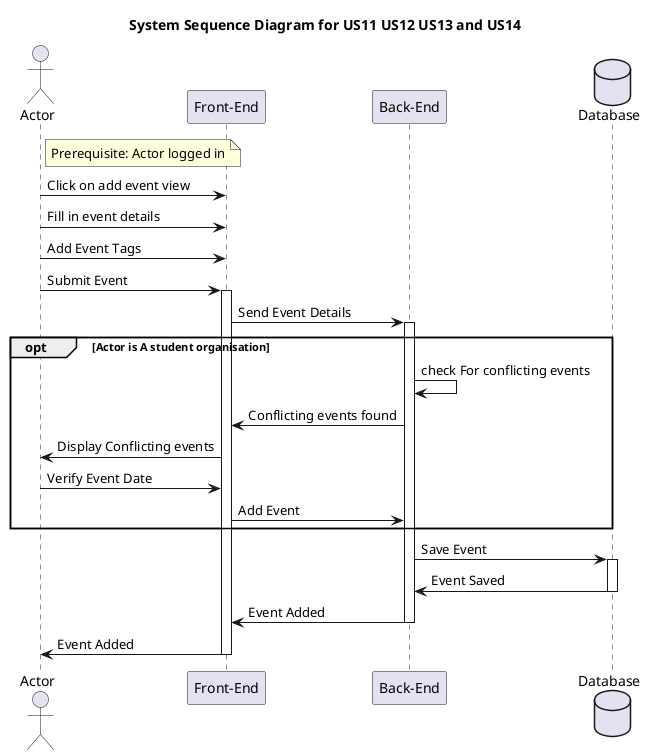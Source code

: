 @startuml "US8 US9 US10 System"
title System Sequence Diagram for US11 US12 US13 and US14

actor Actor as User
participant "Front-End" as FrontEnd 
participant "Back-End"  as BackEnd
database Database

note right of User: Prerequisite: Actor logged in 
User -> FrontEnd: Click on add event view
User -> FrontEnd: Fill in event details
User -> FrontEnd: Add Event Tags
User -> FrontEnd: Submit Event
activate FrontEnd
FrontEnd -> BackEnd: Send Event Details
activate BackEnd
opt Actor is A student organisation
BackEnd -> BackEnd: check For conflicting events
BackEnd -> FrontEnd: Conflicting events found
FrontEnd -> User: Display Conflicting events
User -> FrontEnd: Verify Event Date
FrontEnd -> BackEnd: Add Event
end
BackEnd -> Database: Save Event
activate Database
Database -> BackEnd: Event Saved
deactivate Database
BackEnd -> FrontEnd: Event Added
deactivate BackEnd
FrontEnd -> User: Event Added
deactivate FrontEnd


@enduml
